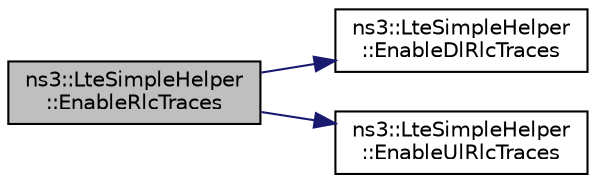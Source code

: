 digraph "ns3::LteSimpleHelper::EnableRlcTraces"
{
  edge [fontname="Helvetica",fontsize="10",labelfontname="Helvetica",labelfontsize="10"];
  node [fontname="Helvetica",fontsize="10",shape=record];
  rankdir="LR";
  Node1 [label="ns3::LteSimpleHelper\l::EnableRlcTraces",height=0.2,width=0.4,color="black", fillcolor="grey75", style="filled", fontcolor="black"];
  Node1 -> Node2 [color="midnightblue",fontsize="10",style="solid"];
  Node2 [label="ns3::LteSimpleHelper\l::EnableDlRlcTraces",height=0.2,width=0.4,color="black", fillcolor="white", style="filled",URL="$de/d73/classns3_1_1LteSimpleHelper.html#a7a654f596c2bee22b65bfff9fe13fc45"];
  Node1 -> Node3 [color="midnightblue",fontsize="10",style="solid"];
  Node3 [label="ns3::LteSimpleHelper\l::EnableUlRlcTraces",height=0.2,width=0.4,color="black", fillcolor="white", style="filled",URL="$de/d73/classns3_1_1LteSimpleHelper.html#ab751a263d58747bbca0feea01bba19cb"];
}
